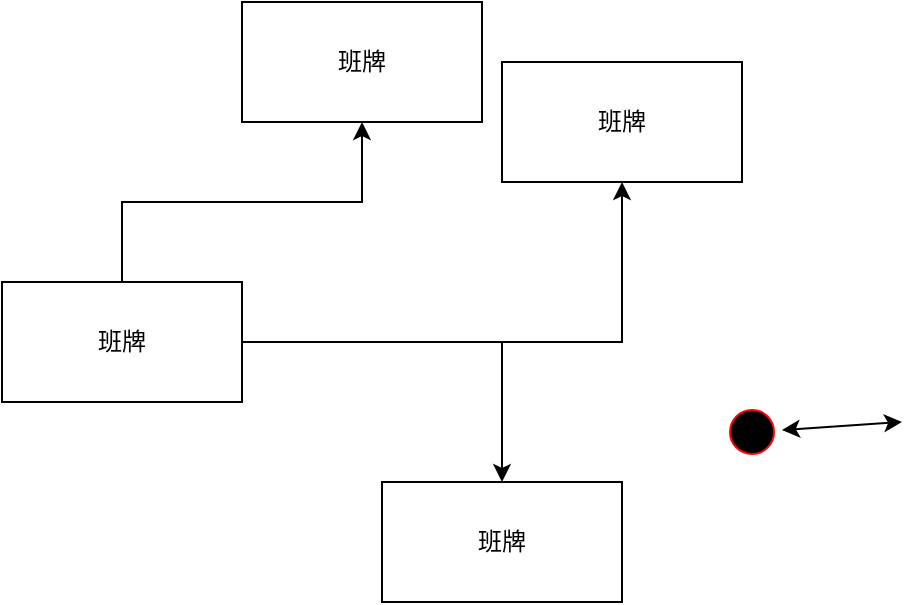 <mxfile version="20.4.1" type="github">
  <diagram id="xGzGPA3zdIr_eYXQUK_l" name="第 1 页">
    <mxGraphModel dx="1209" dy="741" grid="1" gridSize="10" guides="1" tooltips="1" connect="1" arrows="1" fold="1" page="1" pageScale="1" pageWidth="1169" pageHeight="827" math="0" shadow="0">
      <root>
        <mxCell id="0" />
        <mxCell id="1" parent="0" />
        <mxCell id="1gsgcTosLDa4VZbkRLiW-3" value="" style="edgeStyle=orthogonalEdgeStyle;rounded=0;orthogonalLoop=1;jettySize=auto;html=1;" edge="1" parent="1" source="1gsgcTosLDa4VZbkRLiW-1" target="1gsgcTosLDa4VZbkRLiW-2">
          <mxGeometry relative="1" as="geometry" />
        </mxCell>
        <mxCell id="1gsgcTosLDa4VZbkRLiW-5" value="" style="edgeStyle=orthogonalEdgeStyle;rounded=0;orthogonalLoop=1;jettySize=auto;html=1;" edge="1" parent="1" source="1gsgcTosLDa4VZbkRLiW-1" target="1gsgcTosLDa4VZbkRLiW-4">
          <mxGeometry relative="1" as="geometry" />
        </mxCell>
        <mxCell id="1gsgcTosLDa4VZbkRLiW-7" value="" style="edgeStyle=orthogonalEdgeStyle;rounded=0;orthogonalLoop=1;jettySize=auto;html=1;" edge="1" parent="1" source="1gsgcTosLDa4VZbkRLiW-1" target="1gsgcTosLDa4VZbkRLiW-6">
          <mxGeometry relative="1" as="geometry" />
        </mxCell>
        <mxCell id="1gsgcTosLDa4VZbkRLiW-1" value="班牌" style="rounded=0;whiteSpace=wrap;html=1;" vertex="1" parent="1">
          <mxGeometry x="20" y="340" width="120" height="60" as="geometry" />
        </mxCell>
        <mxCell id="1gsgcTosLDa4VZbkRLiW-2" value="班牌" style="rounded=0;whiteSpace=wrap;html=1;" vertex="1" parent="1">
          <mxGeometry x="210" y="440" width="120" height="60" as="geometry" />
        </mxCell>
        <mxCell id="1gsgcTosLDa4VZbkRLiW-4" value="班牌" style="rounded=0;whiteSpace=wrap;html=1;" vertex="1" parent="1">
          <mxGeometry x="270" y="230" width="120" height="60" as="geometry" />
        </mxCell>
        <mxCell id="1gsgcTosLDa4VZbkRLiW-6" value="班牌" style="rounded=0;whiteSpace=wrap;html=1;" vertex="1" parent="1">
          <mxGeometry x="140" y="200" width="120" height="60" as="geometry" />
        </mxCell>
        <mxCell id="1gsgcTosLDa4VZbkRLiW-8" value="" style="endArrow=classic;startArrow=classic;html=1;rounded=0;" edge="1" parent="1" target="1gsgcTosLDa4VZbkRLiW-9">
          <mxGeometry width="50" height="50" relative="1" as="geometry">
            <mxPoint x="470" y="410" as="sourcePoint" />
            <mxPoint x="520" y="360" as="targetPoint" />
          </mxGeometry>
        </mxCell>
        <mxCell id="1gsgcTosLDa4VZbkRLiW-9" value="" style="ellipse;html=1;shape=startState;fillColor=#000000;strokeColor=#ff0000;" vertex="1" parent="1">
          <mxGeometry x="380" y="400" width="30" height="30" as="geometry" />
        </mxCell>
      </root>
    </mxGraphModel>
  </diagram>
</mxfile>

